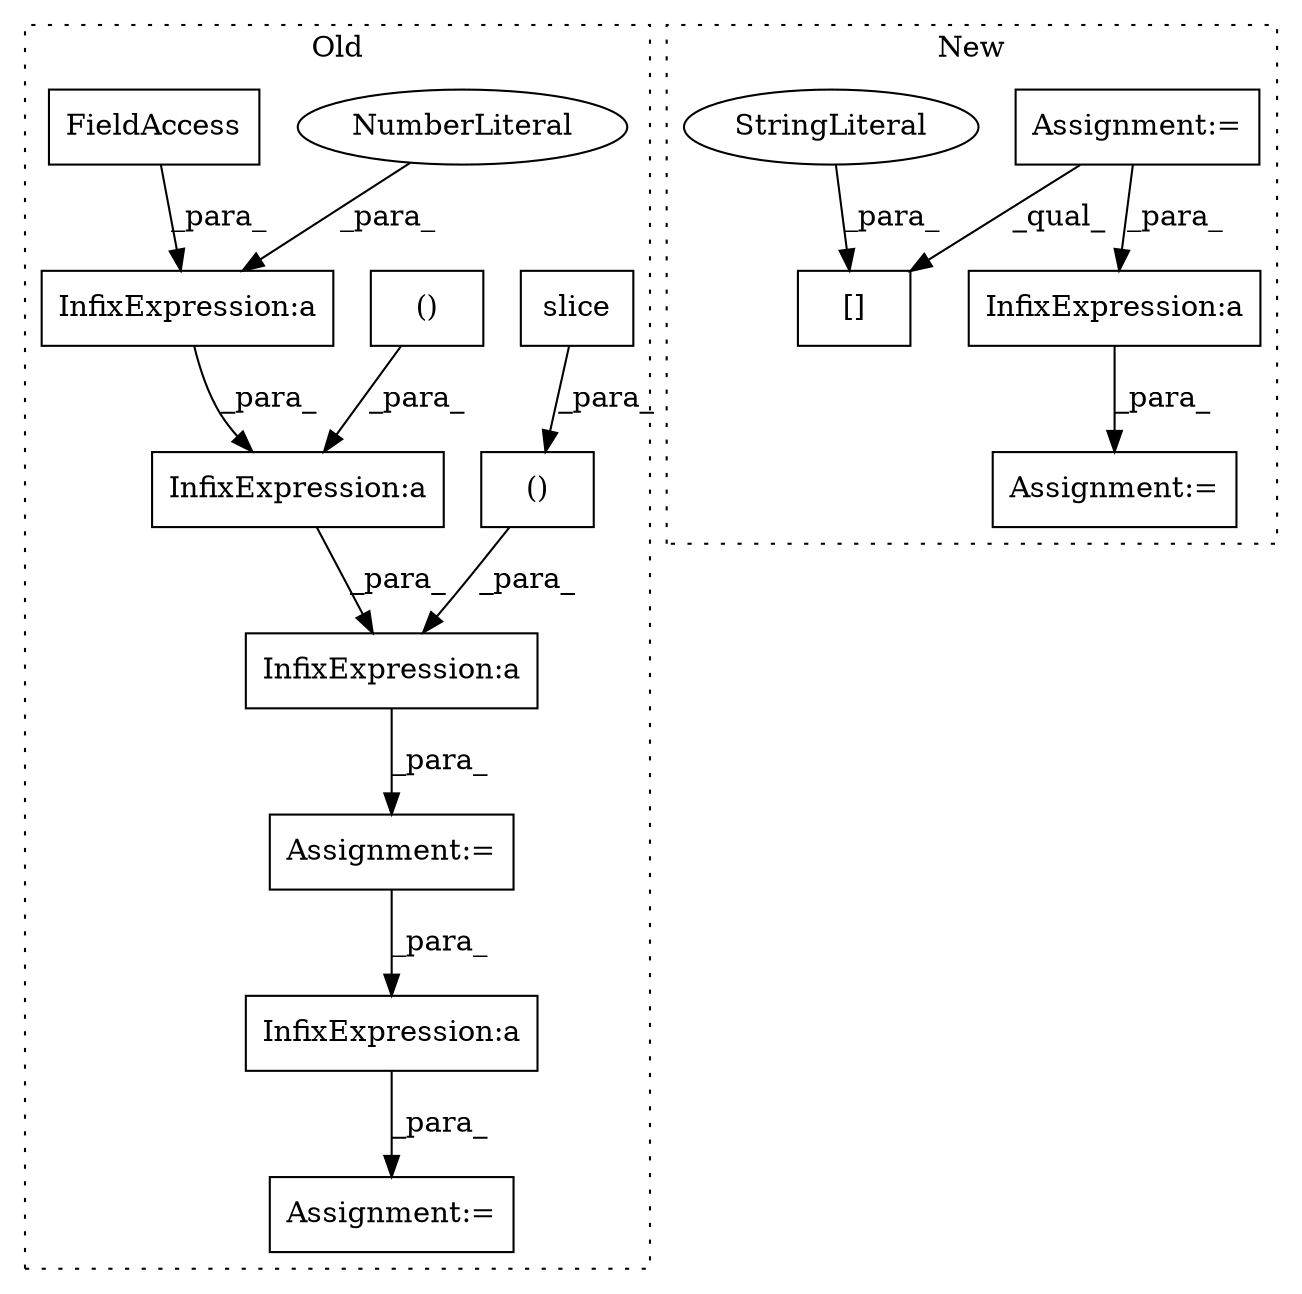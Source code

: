 digraph G {
subgraph cluster0 {
1 [label="slice" a="32" s="1179,1189" l="6,1" shape="box"];
3 [label="Assignment:=" a="7" s="1255" l="1" shape="box"];
8 [label="()" a="106" s="1105" l="25" shape="box"];
9 [label="InfixExpression:a" a="27" s="873" l="3" shape="box"];
10 [label="NumberLiteral" a="34" s="872" l="1" shape="ellipse"];
11 [label="()" a="106" s="1155" l="35" shape="box"];
12 [label="FieldAccess" a="22" s="876" l="6" shape="box"];
13 [label="InfixExpression:a" a="27" s="1130" l="4" shape="box"];
14 [label="InfixExpression:a" a="27" s="1231" l="3" shape="box"];
15 [label="InfixExpression:a" a="27" s="1146" l="3" shape="box"];
16 [label="Assignment:=" a="7" s="1097" l="1" shape="box"];
label = "Old";
style="dotted";
}
subgraph cluster1 {
2 [label="[]" a="2" s="964,1002" l="20,1" shape="box"];
4 [label="Assignment:=" a="7" s="745" l="1" shape="box"];
5 [label="Assignment:=" a="7" s="1164" l="1" shape="box"];
6 [label="StringLiteral" a="45" s="984" l="18" shape="ellipse"];
7 [label="InfixExpression:a" a="27" s="1063" l="3" shape="box"];
label = "New";
style="dotted";
}
1 -> 11 [label="_para_"];
4 -> 7 [label="_para_"];
4 -> 2 [label="_qual_"];
6 -> 2 [label="_para_"];
7 -> 5 [label="_para_"];
8 -> 13 [label="_para_"];
9 -> 13 [label="_para_"];
10 -> 9 [label="_para_"];
11 -> 15 [label="_para_"];
12 -> 9 [label="_para_"];
13 -> 15 [label="_para_"];
14 -> 3 [label="_para_"];
15 -> 16 [label="_para_"];
16 -> 14 [label="_para_"];
}